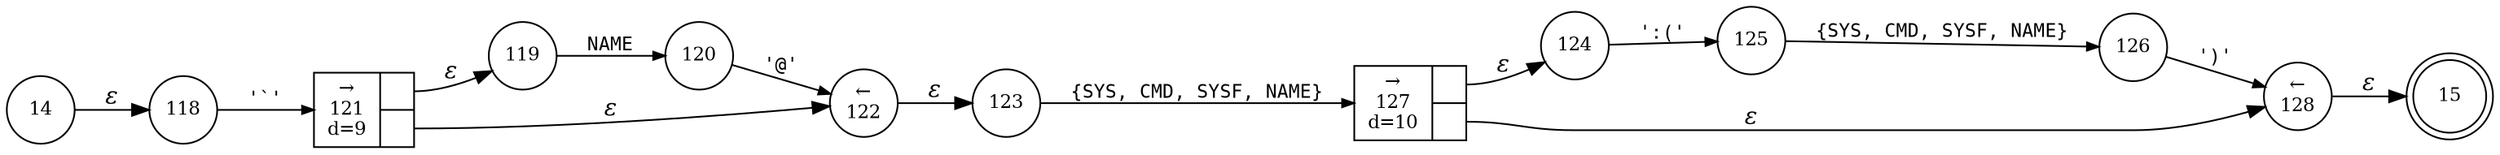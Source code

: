 digraph ATN {
rankdir=LR;
s15[fontsize=11, label="15", shape=doublecircle, fixedsize=true, width=.6];
s128[fontsize=11,label="&larr;\n128", shape=circle, fixedsize=true, width=.55, peripheries=1];
s14[fontsize=11,label="14", shape=circle, fixedsize=true, width=.55, peripheries=1];
s118[fontsize=11,label="118", shape=circle, fixedsize=true, width=.55, peripheries=1];
s119[fontsize=11,label="119", shape=circle, fixedsize=true, width=.55, peripheries=1];
s120[fontsize=11,label="120", shape=circle, fixedsize=true, width=.55, peripheries=1];
s121[fontsize=11,label="{&rarr;\n121\nd=9|{<p0>|<p1>}}", shape=record, fixedsize=false, peripheries=1];
s122[fontsize=11,label="&larr;\n122", shape=circle, fixedsize=true, width=.55, peripheries=1];
s123[fontsize=11,label="123", shape=circle, fixedsize=true, width=.55, peripheries=1];
s124[fontsize=11,label="124", shape=circle, fixedsize=true, width=.55, peripheries=1];
s125[fontsize=11,label="125", shape=circle, fixedsize=true, width=.55, peripheries=1];
s126[fontsize=11,label="126", shape=circle, fixedsize=true, width=.55, peripheries=1];
s127[fontsize=11,label="{&rarr;\n127\nd=10|{<p0>|<p1>}}", shape=record, fixedsize=false, peripheries=1];
s14 -> s118 [fontname="Times-Italic", label="&epsilon;"];
s118 -> s121 [fontsize=11, fontname="Courier", arrowsize=.7, label = "'`'", arrowhead = normal];
s121:p0 -> s119 [fontname="Times-Italic", label="&epsilon;"];
s121:p1 -> s122 [fontname="Times-Italic", label="&epsilon;"];
s119 -> s120 [fontsize=11, fontname="Courier", arrowsize=.7, label = "NAME", arrowhead = normal];
s122 -> s123 [fontname="Times-Italic", label="&epsilon;"];
s120 -> s122 [fontsize=11, fontname="Courier", arrowsize=.7, label = "'@'", arrowhead = normal];
s123 -> s127 [fontsize=11, fontname="Courier", arrowsize=.7, label = "{SYS, CMD, SYSF, NAME}", arrowhead = normal];
s127:p0 -> s124 [fontname="Times-Italic", label="&epsilon;"];
s127:p1 -> s128 [fontname="Times-Italic", label="&epsilon;"];
s124 -> s125 [fontsize=11, fontname="Courier", arrowsize=.7, label = "':('", arrowhead = normal];
s128 -> s15 [fontname="Times-Italic", label="&epsilon;"];
s125 -> s126 [fontsize=11, fontname="Courier", arrowsize=.7, label = "{SYS, CMD, SYSF, NAME}", arrowhead = normal];
s126 -> s128 [fontsize=11, fontname="Courier", arrowsize=.7, label = "')'", arrowhead = normal];
}